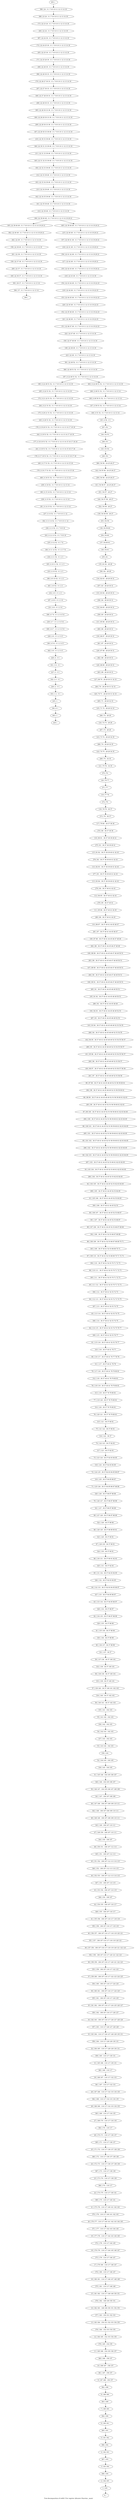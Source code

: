 digraph G {
graph [label="Tree-decomposition of width 5 for register allocator (function _main)"]
0[label="0 | : "];
1[label="1 | 195 : "];
2[label="2 | 194 195 : "];
3[label="3 | 193 194 : "];
4[label="4 | 192 193 : "];
5[label="5 | 191 192 : "];
6[label="6 | 190 191 : "];
7[label="7 | 189 190 : "];
8[label="8 | 188 189 : "];
9[label="9 | 187 188 : 156 157 "];
10[label="10 | 186 187 : 156 157 "];
11[label="11 | 185 186 : 154 155 156 157 "];
12[label="12 | 184 185 : 152 153 154 155 "];
13[label="13 | 183 184 : 150 151 152 153 154 155 "];
14[label="14 | 182 183 : 148 149 150 151 152 153 "];
15[label="15 | 181 182 : 116 117 148 149 150 151 "];
16[label="16 | 180 181 : 116 117 146 147 148 149 "];
17[label="17 | 179 180 : 116 117 146 147 "];
18[label="18 | 178 179 : 116 117 144 145 146 147 "];
19[label="19 | 177 178 : 116 117 142 143 144 145 "];
20[label="20 | 176 177 : 116 117 140 141 142 143 144 145 "];
21[label="21 | 175 176 : 116 117 140 141 142 143 "];
22[label="22 | 174 175 : 116 117 140 141 "];
23[label="23 | 173 174 : 116 117 138 139 "];
24[label="24 | 172 173 : 116 117 136 137 138 139 "];
25[label="25 | 171 172 : 116 117 136 137 138 139 "];
26[label="26 | 170 171 : 116 117 136 137 "];
27[label="27 | 169 170 : 116 117 134 135 "];
28[label="28 | 168 169 : 116 117 132 133 134 135 "];
29[label="29 | 167 168 : 116 117 132 133 134 135 "];
30[label="30 | 166 167 : 116 117 132 133 "];
31[label="31 | 165 166 : 116 117 130 131 "];
32[label="32 | 164 165 : 116 117 128 129 130 131 "];
33[label="33 | 163 164 : 116 117 126 127 128 129 130 131 "];
34[label="34 | 162 163 : 106 107 116 117 126 127 128 129 "];
35[label="35 | 161 162 : 106 107 116 117 124 125 126 127 "];
36[label="36 | 160 161 : 106 107 116 117 124 125 "];
37[label="37 | 159 160 : 106 107 116 117 122 123 124 125 "];
38[label="38 | 158 159 : 106 107 116 117 120 121 122 123 "];
39[label="39 | 157 158 : 106 107 116 117 118 119 120 121 122 123 "];
40[label="40 | 156 157 : 106 107 116 117 118 119 120 121 "];
41[label="41 | 155 156 : 106 107 116 117 118 119 "];
42[label="42 | 154 155 : 106 107 116 117 "];
43[label="43 | 153 154 : 106 107 114 115 "];
44[label="44 | 152 153 : 106 107 112 113 114 115 "];
45[label="45 | 151 152 : 106 107 112 113 114 115 "];
46[label="46 | 150 151 : 106 107 112 113 "];
47[label="47 | 149 150 : 106 107 110 111 "];
48[label="48 | 148 149 : 106 107 108 109 110 111 "];
49[label="49 | 147 148 : 106 107 108 109 110 111 "];
50[label="50 | 146 147 : 104 105 106 107 108 109 "];
51[label="51 | 145 146 : 104 105 106 107 "];
52[label="52 | 144 145 : 104 105 "];
53[label="53 | 143 144 : 102 103 "];
54[label="54 | 142 143 : 102 103 "];
55[label="55 | 141 142 : 102 103 "];
56[label="56 | 140 141 : 36 37 102 103 "];
57[label="57 | 139 140 : 36 37 100 101 102 103 "];
58[label="58 | 138 139 : 36 37 100 101 "];
59[label="59 | 137 138 : 36 37 100 101 "];
60[label="60 | 136 137 : 36 37 98 99 "];
61[label="61 | 135 136 : 36 37 98 99 "];
62[label="62 | 134 135 : 36 37 96 97 98 99 "];
63[label="63 | 133 134 : 36 37 94 95 96 97 "];
64[label="64 | 132 133 : 36 37 92 93 94 95 96 97 "];
65[label="65 | 131 132 : 36 37 92 93 94 95 "];
66[label="66 | 130 131 : 36 37 90 91 92 93 "];
67[label="67 | 129 130 : 36 37 90 91 "];
68[label="68 | 128 129 : 36 37 88 89 90 91 "];
69[label="69 | 127 128 : 36 37 86 87 88 89 "];
70[label="70 | 126 127 : 36 37 86 87 88 89 "];
71[label="71 | 125 126 : 36 37 84 85 86 87 88 89 "];
72[label="72 | 124 125 : 36 37 82 83 84 85 86 87 "];
73[label="73 | 123 124 : 36 37 82 83 84 85 "];
74[label="74 | 122 123 : 36 37 82 83 "];
75[label="75 | 121 122 : 36 37 80 81 "];
76[label="76 | 120 121 : 36 37 78 79 80 81 "];
77[label="77 | 119 120 : 36 37 78 79 80 81 "];
78[label="78 | 118 119 : 36 37 40 41 78 79 80 81 "];
79[label="79 | 117 118 : 36 37 40 41 78 79 80 81 "];
80[label="80 | 116 117 : 36 37 40 41 76 77 78 79 "];
81[label="81 | 115 116 : 36 37 40 41 52 53 76 77 "];
82[label="82 | 114 115 : 36 37 40 41 52 53 74 75 76 77 "];
83[label="83 | 113 114 : 36 37 40 41 52 53 74 75 "];
84[label="84 | 112 113 : 36 37 40 41 52 53 72 73 74 75 "];
85[label="85 | 111 112 : 36 37 40 41 52 53 70 71 72 73 "];
86[label="86 | 110 111 : 36 37 40 41 52 53 70 71 72 73 "];
87[label="87 | 109 110 : 36 37 40 41 52 53 68 69 70 71 72 73 "];
88[label="88 | 108 109 : 36 37 40 41 52 53 66 67 68 69 70 71 "];
89[label="89 | 107 108 : 36 37 40 41 44 45 52 53 66 67 68 69 "];
90[label="90 | 106 107 : 36 37 40 41 44 45 52 53 66 67 "];
91[label="91 | 105 106 : 36 37 40 41 44 45 52 53 64 65 "];
92[label="92 | 104 105 : 36 37 40 41 44 45 52 53 62 63 64 65 "];
93[label="93 | 103 104 : 36 37 40 41 44 45 52 53 60 61 62 63 64 65 "];
94[label="94 | 102 103 : 36 37 40 41 44 45 52 53 58 59 60 61 62 63 64 65 "];
95[label="95 | 101 102 : 36 37 40 41 44 45 52 53 58 59 60 61 62 63 64 65 "];
96[label="96 | 100 101 : 36 37 40 41 44 45 52 53 58 59 60 61 62 63 64 65 "];
97[label="97 | 99 100 : 36 37 40 41 44 45 52 53 58 59 60 61 62 63 64 65 "];
98[label="98 | 98 99 : 36 37 40 41 44 45 48 49 52 53 58 59 60 61 62 63 "];
99[label="99 | 97 98 : 36 37 40 41 44 45 48 49 52 53 58 59 60 61 "];
100[label="100 | 96 97 : 36 37 40 41 44 45 48 49 52 53 56 57 58 59 "];
101[label="101 | 95 96 : 36 37 40 41 44 45 48 49 52 53 54 55 56 57 "];
102[label="102 | 94 95 : 36 37 40 41 44 45 48 49 52 53 54 55 56 57 "];
103[label="103 | 93 94 : 36 37 40 41 44 45 48 49 52 53 54 55 "];
104[label="104 | 92 93 : 36 37 40 41 44 45 48 49 52 53 "];
105[label="105 | 91 92 : 36 37 40 41 44 45 48 49 50 51 "];
106[label="106 | 90 91 : 36 37 40 41 44 45 46 47 48 49 50 51 "];
107[label="107 | 89 90 : 36 37 40 41 44 45 46 47 48 49 50 51 "];
108[label="108 | 88 89 : 36 37 40 41 44 45 46 47 48 49 50 51 "];
109[label="109 | 87 88 : 36 37 40 41 44 45 46 47 48 49 "];
110[label="110 | 86 87 : 36 37 40 41 44 45 46 47 "];
111[label="111 | 85 86 : 36 37 40 41 44 45 "];
112[label="112 | 84 85 : 36 37 40 41 42 43 "];
113[label="113 | 83 84 : 36 37 38 39 40 41 42 43 "];
114[label="114 | 82 83 : 36 37 38 39 40 41 42 43 "];
115[label="115 | 81 82 : 36 37 38 39 40 41 42 43 "];
116[label="116 | 80 81 : 36 37 38 39 40 41 "];
117[label="117 | 79 80 : 36 37 38 39 "];
118[label="118 | 78 79 : 36 37 "];
119[label="119 | 77 78 : "];
120[label="120 | 76 77 : "];
121[label="121 | 75 76 : 34 35 "];
122[label="122 | 74 75 : 28 29 34 35 "];
123[label="123 | 73 74 : 28 29 34 35 "];
124[label="124 | 72 73 : 28 29 "];
125[label="125 | 71 72 : 28 29 32 33 "];
126[label="126 | 70 71 : 28 29 30 31 32 33 "];
127[label="127 | 69 70 : 28 29 30 31 32 33 "];
128[label="128 | 68 69 : 28 29 30 31 "];
129[label="129 | 67 68 : 28 29 30 31 "];
130[label="130 | 66 67 : 28 29 30 31 "];
131[label="131 | 65 66 : 28 29 30 31 "];
132[label="132 | 64 65 : 28 29 30 31 "];
133[label="133 | 63 64 : 28 29 30 31 "];
134[label="134 | 62 63 : 28 29 30 31 "];
135[label="135 | 61 62 : 28 29 "];
136[label="136 | 54 61 : "];
137[label="137 | 54 60 61 : "];
138[label="138 | 54 59 60 : "];
139[label="139 | 54 58 59 : 26 27 "];
140[label="140 | 54 57 58 : 26 27 "];
141[label="141 | 54 56 57 : 24 25 26 27 "];
142[label="142 | 54 55 56 : 24 25 26 27 "];
143[label="143 | 53 54 : "];
144[label="144 | 52 53 : "];
145[label="145 | 4 52 : 0 1 "];
146[label="146 | 4 51 52 : 0 1 7 8 9 10 11 12 13 14 "];
147[label="147 | 4 50 51 52 : 0 1 7 8 9 10 11 12 13 14 "];
148[label="148 | 4 49 50 51 52 : 0 1 7 8 9 10 11 12 13 14 "];
149[label="149 | 22 48 49 : 0 1 7 8 9 10 11 12 13 14 19 "];
150[label="150 | 22 47 48 49 : 0 1 7 8 9 10 11 12 13 14 19 "];
151[label="151 | 22 46 47 49 : 0 1 7 8 9 10 11 12 13 14 19 22 23 "];
152[label="152 | 22 45 46 49 : 0 1 7 8 9 10 11 12 13 14 19 22 23 "];
153[label="153 | 22 44 45 49 : 0 1 7 8 9 10 11 12 13 14 19 22 23 "];
154[label="154 | 22 43 44 49 : 0 1 7 8 9 10 11 12 13 14 19 22 23 "];
155[label="155 | 22 42 43 49 : 0 1 7 8 9 10 11 12 13 14 19 20 21 "];
156[label="156 | 22 41 42 49 : 0 1 7 8 9 10 11 12 13 14 19 20 21 "];
157[label="157 | 22 40 41 49 : 0 1 7 8 9 10 11 12 13 14 19 20 21 "];
158[label="158 | 22 38 49 : 0 1 7 8 9 10 11 12 13 14 19 "];
159[label="159 | 22 37 38 : 0 1 7 8 9 10 11 12 13 14 19 "];
160[label="160 | 22 36 37 : 0 1 7 8 9 10 11 12 13 14 19 "];
161[label="161 | 22 35 39 49 : 0 1 7 8 9 10 11 12 13 14 19 "];
162[label="162 | 22 34 35 39 49 : 0 1 7 8 9 10 11 12 13 14 19 "];
163[label="163 | 22 33 34 39 49 : 0 1 7 8 9 10 11 12 13 14 19 "];
164[label="164 | 22 32 33 39 49 : 0 1 7 8 9 10 11 12 13 14 19 "];
165[label="165 | 22 31 32 33 39 49 : 0 1 7 8 9 10 11 12 13 14 19 "];
166[label="166 | 22 30 31 33 39 49 : 0 1 7 8 9 10 11 12 13 14 19 "];
167[label="167 | 22 29 30 33 39 49 : 0 1 7 8 9 10 11 12 13 14 19 "];
168[label="168 | 22 28 29 30 33 39 : 0 1 7 8 9 10 11 12 13 14 19 "];
169[label="169 | 22 27 28 30 33 : 0 1 7 8 9 10 11 12 13 14 19 "];
170[label="170 | 22 26 27 30 33 : 0 1 7 8 9 10 11 12 13 14 19 "];
171[label="171 | 22 25 26 30 : 0 1 7 8 9 10 11 12 13 14 19 "];
172[label="172 | 22 24 25 30 : 0 1 7 8 9 10 11 12 13 14 19 "];
173[label="173 | 22 23 24 : 0 1 7 8 9 10 11 12 13 14 19 "];
174[label="174 | 4 21 22 51 52 : 0 1 7 8 9 10 11 12 13 14 19 "];
175[label="175 | 4 20 21 51 52 : 0 1 7 8 9 10 11 12 13 14 19 "];
176[label="176 | 4 19 20 51 52 : 0 1 7 8 9 10 11 12 13 14 17 18 19 "];
177[label="177 | 4 18 19 51 52 : 0 1 7 8 9 10 11 12 13 14 15 16 17 18 19 "];
178[label="178 | 4 17 18 51 52 : 0 1 7 8 9 10 11 12 13 14 15 16 17 18 "];
179[label="179 | 4 16 17 51 52 : 0 1 7 8 9 10 11 12 13 14 15 16 "];
180[label="180 | 4 15 16 52 : 0 1 7 8 9 10 11 12 13 14 "];
181[label="181 | 4 14 15 52 : 0 1 7 8 9 10 11 12 13 14 "];
182[label="182 | 4 13 14 52 : 0 1 7 8 9 10 11 12 "];
183[label="183 | 4 12 13 52 : 0 1 7 8 9 10 "];
184[label="184 | 4 11 12 52 : 0 1 2 3 7 8 "];
185[label="185 | 4 10 11 52 : 0 1 2 3 "];
186[label="186 | 4 9 10 52 : 0 1 2 3 "];
187[label="187 | 4 8 9 : 0 1 2 3 6 "];
188[label="188 | 4 7 8 : 0 1 2 3 4 5 6 "];
189[label="189 | 4 6 7 : 0 1 2 3 4 5 6 "];
190[label="190 | 4 5 6 : 0 1 2 3 4 5 "];
191[label="191 | 3 4 : 0 1 "];
192[label="192 | 2 3 : 0 1 "];
193[label="193 | 1 2 : 0 1 "];
194[label="194 | 0 1 : "];
195[label="195 | 22 39 40 49 : 0 1 7 8 9 10 11 12 13 14 19 20 21 "];
196[label="196 | 22 39 40 49 : 0 1 7 8 9 10 11 12 13 14 19 20 21 "];
197[label="197 | 4 22 49 51 52 : 0 1 7 8 9 10 11 12 13 14 19 "];
198[label="198 | 4 22 49 51 52 : 0 1 7 8 9 10 11 12 13 14 19 "];
199[label="199 | : "];
200[label="200 | 22 37 : 0 1 7 8 9 10 11 12 13 14 19 "];
201[label="201 | 22 38 : 0 1 7 8 9 10 11 12 13 14 19 "];
202[label="202 | 22 49 : 0 1 7 8 9 10 11 12 13 14 19 "];
203[label="203 | : "];
204[label="204 | 22 24 : 0 1 7 8 9 10 11 12 13 14 19 "];
205[label="205 | 22 25 30 : 0 1 7 8 9 10 11 12 13 14 19 "];
206[label="206 | 22 26 30 : 0 1 7 8 9 10 11 12 13 14 19 "];
207[label="207 | 22 27 30 33 : 0 1 7 8 9 10 11 12 13 14 19 "];
208[label="208 | 22 28 30 33 : 0 1 7 8 9 10 11 12 13 14 19 "];
209[label="209 | 22 29 30 33 39 : 0 1 7 8 9 10 11 12 13 14 19 "];
210[label="210 | 22 30 33 39 49 : 0 1 7 8 9 10 11 12 13 14 19 "];
211[label="211 | 22 31 33 39 49 : 0 1 7 8 9 10 11 12 13 14 19 "];
212[label="212 | 22 33 39 49 : 0 1 7 8 9 10 11 12 13 14 19 "];
213[label="213 | 22 34 39 49 : 0 1 7 8 9 10 11 12 13 14 19 "];
214[label="214 | 22 39 49 : 0 1 7 8 9 10 11 12 13 14 19 "];
215[label="215 | 22 40 49 : 0 1 7 8 9 10 11 12 13 14 19 20 21 "];
216[label="216 | 22 41 49 : 0 1 7 8 9 10 11 12 13 14 19 20 21 "];
217[label="217 | 22 42 49 : 0 1 7 8 9 10 11 12 13 14 19 20 21 "];
218[label="218 | 22 43 49 : 0 1 7 8 9 10 11 12 13 14 19 "];
219[label="219 | 22 44 49 : 0 1 7 8 9 10 11 12 13 14 19 22 23 "];
220[label="220 | 22 45 49 : 0 1 7 8 9 10 11 12 13 14 19 22 23 "];
221[label="221 | 22 46 49 : 0 1 7 8 9 10 11 12 13 14 19 22 23 "];
222[label="222 | 22 47 49 : 0 1 7 8 9 10 11 12 13 14 19 "];
223[label="223 | 22 49 : 0 1 7 8 9 10 11 12 13 14 19 "];
224[label="224 | : "];
225[label="225 | 1 : "];
226[label="226 | 2 : 0 1 "];
227[label="227 | 3 : 0 1 "];
228[label="228 | 4 : 0 1 "];
229[label="229 | 4 6 : 0 1 2 3 4 5 "];
230[label="230 | 4 7 : 0 1 2 3 4 5 6 "];
231[label="231 | 4 8 : 0 1 2 3 6 "];
232[label="232 | 4 9 : 0 1 2 3 "];
233[label="233 | 4 10 52 : 0 1 2 3 "];
234[label="234 | 4 11 52 : 0 1 2 3 "];
235[label="235 | 4 12 52 : 0 1 7 8 "];
236[label="236 | 4 13 52 : 0 1 7 8 9 10 "];
237[label="237 | 4 14 52 : 0 1 7 8 9 10 11 12 "];
238[label="238 | 4 15 52 : 0 1 7 8 9 10 11 12 13 14 "];
239[label="239 | 4 16 52 : 0 1 7 8 9 10 11 12 13 14 "];
240[label="240 | 4 17 51 52 : 0 1 7 8 9 10 11 12 13 14 15 16 "];
241[label="241 | 4 18 51 52 : 0 1 7 8 9 10 11 12 13 14 15 16 17 18 "];
242[label="242 | 4 19 51 52 : 0 1 7 8 9 10 11 12 13 14 17 18 19 "];
243[label="243 | 4 20 51 52 : 0 1 7 8 9 10 11 12 13 14 19 "];
244[label="244 | 4 21 51 52 : 0 1 7 8 9 10 11 12 13 14 19 "];
245[label="245 | 4 22 51 52 : 0 1 7 8 9 10 11 12 13 14 19 "];
246[label="246 | 4 49 51 52 : 0 1 7 8 9 10 11 12 13 14 "];
247[label="247 | 52 : "];
248[label="248 | 53 : "];
249[label="249 | 54 : "];
250[label="250 | 54 56 : 24 25 26 27 "];
251[label="251 | 54 57 : 26 27 "];
252[label="252 | 54 58 : 26 27 "];
253[label="253 | 54 59 : "];
254[label="254 | 54 60 : "];
255[label="255 | 61 : "];
256[label="256 | 62 : 28 29 "];
257[label="257 | 63 : 28 29 30 31 "];
258[label="258 | 64 : 28 29 30 31 "];
259[label="259 | 65 : 28 29 30 31 "];
260[label="260 | 66 : 28 29 30 31 "];
261[label="261 | 67 : 28 29 30 31 "];
262[label="262 | 68 : 28 29 30 31 "];
263[label="263 | 69 : 28 29 30 31 "];
264[label="264 | 70 : 28 29 30 31 32 33 "];
265[label="265 | 71 : 28 29 32 33 "];
266[label="266 | 72 : 28 29 "];
267[label="267 | 73 : 28 29 "];
268[label="268 | 74 : 28 29 34 35 "];
269[label="269 | 75 : 34 35 "];
270[label="270 | 76 : "];
271[label="271 | 77 : "];
272[label="272 | 78 : "];
273[label="273 | 79 : 36 37 "];
274[label="274 | 80 : 36 37 38 39 "];
275[label="275 | 81 : 36 37 38 39 40 41 "];
276[label="276 | 82 : 36 37 38 39 40 41 42 43 "];
277[label="277 | 83 : 36 37 38 39 40 41 42 43 "];
278[label="278 | 84 : 36 37 40 41 42 43 "];
279[label="279 | 85 : 36 37 40 41 "];
280[label="280 | 86 : 36 37 40 41 44 45 "];
281[label="281 | 87 : 36 37 40 41 44 45 46 47 "];
282[label="282 | 88 : 36 37 40 41 44 45 46 47 48 49 "];
283[label="283 | 89 : 36 37 40 41 44 45 46 47 48 49 50 51 "];
284[label="284 | 90 : 36 37 40 41 44 45 46 47 48 49 50 51 "];
285[label="285 | 91 : 36 37 40 41 44 45 48 49 50 51 "];
286[label="286 | 92 : 36 37 40 41 44 45 48 49 "];
287[label="287 | 93 : 36 37 40 41 44 45 48 49 52 53 "];
288[label="288 | 94 : 36 37 40 41 44 45 48 49 52 53 54 55 "];
289[label="289 | 95 : 36 37 40 41 44 45 48 49 52 53 54 55 56 57 "];
290[label="290 | 96 : 36 37 40 41 44 45 48 49 52 53 56 57 "];
291[label="291 | 97 : 36 37 40 41 44 45 48 49 52 53 58 59 "];
292[label="292 | 98 : 36 37 40 41 44 45 48 49 52 53 58 59 60 61 "];
293[label="293 | 99 : 36 37 40 41 44 45 52 53 58 59 60 61 62 63 "];
294[label="294 | 100 : 36 37 40 41 44 45 52 53 58 59 60 61 62 63 64 65 "];
295[label="295 | 101 : 36 37 40 41 44 45 52 53 58 59 60 61 62 63 64 65 "];
296[label="296 | 102 : 36 37 40 41 44 45 52 53 58 59 60 61 62 63 64 65 "];
297[label="297 | 103 : 36 37 40 41 44 45 52 53 60 61 62 63 64 65 "];
298[label="298 | 104 : 36 37 40 41 44 45 52 53 62 63 64 65 "];
299[label="299 | 105 : 36 37 40 41 44 45 52 53 64 65 "];
300[label="300 | 106 : 36 37 40 41 44 45 52 53 "];
301[label="301 | 107 : 36 37 40 41 44 45 52 53 66 67 "];
302[label="302 | 108 : 36 37 40 41 52 53 66 67 68 69 "];
303[label="303 | 109 : 36 37 40 41 52 53 68 69 70 71 "];
304[label="304 | 110 : 36 37 40 41 52 53 70 71 72 73 "];
305[label="305 | 111 : 36 37 40 41 52 53 70 71 72 73 "];
306[label="306 | 112 : 36 37 40 41 52 53 72 73 "];
307[label="307 | 113 : 36 37 40 41 52 53 74 75 "];
308[label="308 | 114 : 36 37 40 41 52 53 74 75 "];
309[label="309 | 115 : 36 37 40 41 52 53 76 77 "];
310[label="310 | 116 : 36 37 40 41 76 77 "];
311[label="311 | 117 : 36 37 40 41 78 79 "];
312[label="312 | 118 : 36 37 40 41 78 79 80 81 "];
313[label="313 | 119 : 36 37 78 79 80 81 "];
314[label="314 | 120 : 36 37 78 79 80 81 "];
315[label="315 | 121 : 36 37 80 81 "];
316[label="316 | 122 : 36 37 "];
317[label="317 | 123 : 36 37 82 83 "];
318[label="318 | 124 : 36 37 82 83 84 85 "];
319[label="319 | 125 : 36 37 84 85 86 87 "];
320[label="320 | 126 : 36 37 86 87 88 89 "];
321[label="321 | 127 : 36 37 86 87 88 89 "];
322[label="322 | 128 : 36 37 88 89 "];
323[label="323 | 129 : 36 37 90 91 "];
324[label="324 | 130 : 36 37 90 91 "];
325[label="325 | 131 : 36 37 92 93 "];
326[label="326 | 132 : 36 37 92 93 94 95 "];
327[label="327 | 133 : 36 37 94 95 96 97 "];
328[label="328 | 134 : 36 37 96 97 "];
329[label="329 | 135 : 36 37 98 99 "];
330[label="330 | 136 : 36 37 98 99 "];
331[label="331 | 137 : 36 37 "];
332[label="332 | 138 : 36 37 100 101 "];
333[label="333 | 139 : 36 37 100 101 "];
334[label="334 | 140 : 36 37 102 103 "];
335[label="335 | 141 : 102 103 "];
336[label="336 | 142 : 102 103 "];
337[label="337 | 143 : 102 103 "];
338[label="338 | 144 : "];
339[label="339 | 145 : 104 105 "];
340[label="340 | 146 : 104 105 106 107 "];
341[label="341 | 147 : 106 107 108 109 "];
342[label="342 | 148 : 106 107 108 109 110 111 "];
343[label="343 | 149 : 106 107 110 111 "];
344[label="344 | 150 : 106 107 "];
345[label="345 | 151 : 106 107 112 113 "];
346[label="346 | 152 : 106 107 112 113 114 115 "];
347[label="347 | 153 : 106 107 114 115 "];
348[label="348 | 154 : 106 107 "];
349[label="349 | 155 : 106 107 116 117 "];
350[label="350 | 156 : 106 107 116 117 118 119 "];
351[label="351 | 157 : 106 107 116 117 118 119 120 121 "];
352[label="352 | 158 : 106 107 116 117 120 121 122 123 "];
353[label="353 | 159 : 106 107 116 117 122 123 "];
354[label="354 | 160 : 106 107 116 117 124 125 "];
355[label="355 | 161 : 106 107 116 117 124 125 "];
356[label="356 | 162 : 106 107 116 117 126 127 "];
357[label="357 | 163 : 116 117 126 127 128 129 "];
358[label="358 | 164 : 116 117 128 129 130 131 "];
359[label="359 | 165 : 116 117 130 131 "];
360[label="360 | 166 : 116 117 "];
361[label="361 | 167 : 116 117 132 133 "];
362[label="362 | 168 : 116 117 132 133 134 135 "];
363[label="363 | 169 : 116 117 134 135 "];
364[label="364 | 170 : 116 117 "];
365[label="365 | 171 : 116 117 136 137 "];
366[label="366 | 172 : 116 117 136 137 138 139 "];
367[label="367 | 173 : 116 117 138 139 "];
368[label="368 | 174 : 116 117 "];
369[label="369 | 175 : 116 117 140 141 "];
370[label="370 | 176 : 116 117 140 141 142 143 "];
371[label="371 | 177 : 116 117 142 143 144 145 "];
372[label="372 | 178 : 116 117 144 145 "];
373[label="373 | 179 : 116 117 146 147 "];
374[label="374 | 180 : 116 117 146 147 "];
375[label="375 | 181 : 116 117 148 149 "];
376[label="376 | 182 : 148 149 150 151 "];
377[label="377 | 183 : 150 151 152 153 "];
378[label="378 | 184 : 152 153 154 155 "];
379[label="379 | 185 : 154 155 "];
380[label="380 | 186 : 156 157 "];
381[label="381 | 187 : 156 157 "];
382[label="382 | 188 : "];
383[label="383 | 189 : "];
384[label="384 | 190 : "];
385[label="385 | 191 : "];
386[label="386 | 192 : "];
387[label="387 | 193 : "];
388[label="388 | 194 : "];
389[label="389 | 54 56 : 24 25 26 27 "];
390[label="390 | 22 49 51 52 : 0 1 7 8 9 10 11 12 13 14 19 "];
391[label="391 | 22 49 52 : 0 1 7 8 9 10 11 12 13 14 19 "];
392[label="392 | 22 40 49 : 0 1 7 8 9 10 11 12 13 14 19 20 21 "];
393[label="393 | 36 37 : 0 1 7 8 9 10 11 12 13 14 "];
394[label="394 | 37 : 0 1 7 8 9 10 11 12 13 14 "];
395[label="395 | 22 28 30 33 39 : 0 1 7 8 9 10 11 12 13 14 19 "];
396[label="396 | 22 26 30 33 : 0 1 7 8 9 10 11 12 13 14 19 "];
397[label="397 | 22 24 30 : 0 1 7 8 9 10 11 12 13 14 19 "];
398[label="398 | 23 24 : 0 1 7 8 9 10 11 12 13 14 19 "];
399[label="399 | 24 : 0 1 7 8 9 10 11 12 13 14 19 "];
400[label="400 | 4 16 51 52 : 0 1 7 8 9 10 11 12 13 14 "];
401[label="401 | 4 9 52 : 0 1 2 3 "];
402[label="402 | 4 6 : 0 1 2 3 4 5 "];
403[label="403 | 1 : "];
404[label="404 | 4 22 49 51 52 : 0 1 7 8 9 10 11 12 13 14 19 "];
405[label="405 | 22 39 40 49 : 0 1 7 8 9 10 11 12 13 14 19 20 21 "];
200->160 ;
159->200 ;
201->159 ;
158->201 ;
202->158 ;
225->194 ;
193->225 ;
226->193 ;
192->226 ;
227->192 ;
191->227 ;
228->191 ;
229->190 ;
189->229 ;
230->189 ;
188->230 ;
231->188 ;
187->231 ;
232->187 ;
233->186 ;
185->233 ;
234->185 ;
184->234 ;
235->184 ;
183->235 ;
236->183 ;
182->236 ;
237->182 ;
181->237 ;
238->181 ;
180->238 ;
239->180 ;
240->179 ;
178->240 ;
241->178 ;
177->241 ;
242->177 ;
176->242 ;
243->176 ;
175->243 ;
244->175 ;
174->244 ;
245->174 ;
198->245 ;
392->202 ;
195->392 ;
160->393 ;
394->199 ;
393->394 ;
400->239 ;
179->400 ;
401->232 ;
186->401 ;
402->228 ;
190->402 ;
403->224 ;
194->403 ;
203->399 ;
399->398 ;
398->173 ;
173->204 ;
204->397 ;
397->172 ;
172->205 ;
205->171 ;
171->206 ;
206->396 ;
396->170 ;
170->207 ;
207->169 ;
169->208 ;
208->395 ;
395->168 ;
168->209 ;
209->167 ;
167->210 ;
210->166 ;
166->211 ;
211->165 ;
165->164 ;
164->212 ;
212->163 ;
163->213 ;
213->162 ;
162->161 ;
161->214 ;
214->196 ;
215->157 ;
157->216 ;
216->156 ;
156->217 ;
217->155 ;
155->218 ;
218->154 ;
154->219 ;
219->153 ;
153->220 ;
220->152 ;
152->221 ;
221->151 ;
151->222 ;
222->150 ;
150->149 ;
149->223 ;
223->391 ;
391->390 ;
390->197 ;
246->148 ;
148->147 ;
147->146 ;
146->145 ;
145->247 ;
247->144 ;
144->248 ;
248->143 ;
143->249 ;
249->389 ;
389->142 ;
142->250 ;
250->141 ;
141->251 ;
251->140 ;
140->252 ;
252->139 ;
139->253 ;
253->138 ;
138->254 ;
254->137 ;
137->136 ;
136->255 ;
255->135 ;
135->256 ;
256->134 ;
134->257 ;
257->133 ;
133->258 ;
258->132 ;
132->259 ;
259->131 ;
131->260 ;
260->130 ;
130->261 ;
261->129 ;
129->262 ;
262->128 ;
128->263 ;
263->127 ;
127->264 ;
264->126 ;
126->265 ;
265->125 ;
125->266 ;
266->124 ;
124->267 ;
267->123 ;
123->268 ;
268->122 ;
122->269 ;
269->121 ;
121->270 ;
270->120 ;
120->271 ;
271->119 ;
119->272 ;
272->118 ;
118->273 ;
273->117 ;
117->274 ;
274->116 ;
116->275 ;
275->115 ;
115->276 ;
276->114 ;
114->277 ;
277->113 ;
113->278 ;
278->112 ;
112->279 ;
279->111 ;
111->280 ;
280->110 ;
110->281 ;
281->109 ;
109->282 ;
282->108 ;
108->283 ;
283->107 ;
107->284 ;
284->106 ;
106->285 ;
285->105 ;
105->286 ;
286->104 ;
104->287 ;
287->103 ;
103->288 ;
288->102 ;
102->289 ;
289->101 ;
101->290 ;
290->100 ;
100->291 ;
291->99 ;
99->292 ;
292->98 ;
98->293 ;
293->97 ;
97->294 ;
294->96 ;
96->295 ;
295->95 ;
95->296 ;
296->94 ;
94->297 ;
297->93 ;
93->298 ;
298->92 ;
92->299 ;
299->91 ;
91->300 ;
300->90 ;
90->301 ;
301->89 ;
89->302 ;
302->88 ;
88->303 ;
303->87 ;
87->304 ;
304->86 ;
86->305 ;
305->85 ;
85->306 ;
306->84 ;
84->307 ;
307->83 ;
83->308 ;
308->82 ;
82->309 ;
309->81 ;
81->310 ;
310->80 ;
80->311 ;
311->79 ;
79->312 ;
312->78 ;
78->313 ;
313->77 ;
77->314 ;
314->76 ;
76->315 ;
315->75 ;
75->316 ;
316->74 ;
74->317 ;
317->73 ;
73->318 ;
318->72 ;
72->319 ;
319->71 ;
71->320 ;
320->70 ;
70->321 ;
321->69 ;
69->322 ;
322->68 ;
68->323 ;
323->67 ;
67->324 ;
324->66 ;
66->325 ;
325->65 ;
65->326 ;
326->64 ;
64->327 ;
327->63 ;
63->328 ;
328->62 ;
62->329 ;
329->61 ;
61->330 ;
330->60 ;
60->331 ;
331->59 ;
59->332 ;
332->58 ;
58->333 ;
333->57 ;
57->334 ;
334->56 ;
56->335 ;
335->55 ;
55->336 ;
336->54 ;
54->337 ;
337->53 ;
53->338 ;
338->52 ;
52->339 ;
339->51 ;
51->340 ;
340->50 ;
50->341 ;
341->49 ;
49->342 ;
342->48 ;
48->343 ;
343->47 ;
47->344 ;
344->46 ;
46->345 ;
345->45 ;
45->346 ;
346->44 ;
44->347 ;
347->43 ;
43->348 ;
348->42 ;
42->349 ;
349->41 ;
41->350 ;
350->40 ;
40->351 ;
351->39 ;
39->352 ;
352->38 ;
38->353 ;
353->37 ;
37->354 ;
354->36 ;
36->355 ;
355->35 ;
35->356 ;
356->34 ;
34->357 ;
357->33 ;
33->358 ;
358->32 ;
32->359 ;
359->31 ;
31->360 ;
360->30 ;
30->361 ;
361->29 ;
29->362 ;
362->28 ;
28->363 ;
363->27 ;
27->364 ;
364->26 ;
26->365 ;
365->25 ;
25->366 ;
366->24 ;
24->367 ;
367->23 ;
23->368 ;
368->22 ;
22->369 ;
369->21 ;
21->370 ;
370->20 ;
20->371 ;
371->19 ;
19->372 ;
372->18 ;
18->373 ;
373->17 ;
17->374 ;
374->16 ;
16->375 ;
375->15 ;
15->376 ;
376->14 ;
14->377 ;
377->13 ;
13->378 ;
378->12 ;
12->379 ;
379->11 ;
11->380 ;
380->10 ;
10->381 ;
381->9 ;
9->382 ;
382->8 ;
8->383 ;
383->7 ;
7->384 ;
384->6 ;
6->385 ;
385->5 ;
5->386 ;
386->4 ;
4->387 ;
387->3 ;
3->388 ;
388->2 ;
2->1 ;
1->0 ;
404->246 ;
405->215 ;
197->198 ;
197->404 ;
196->195 ;
196->405 ;
}
